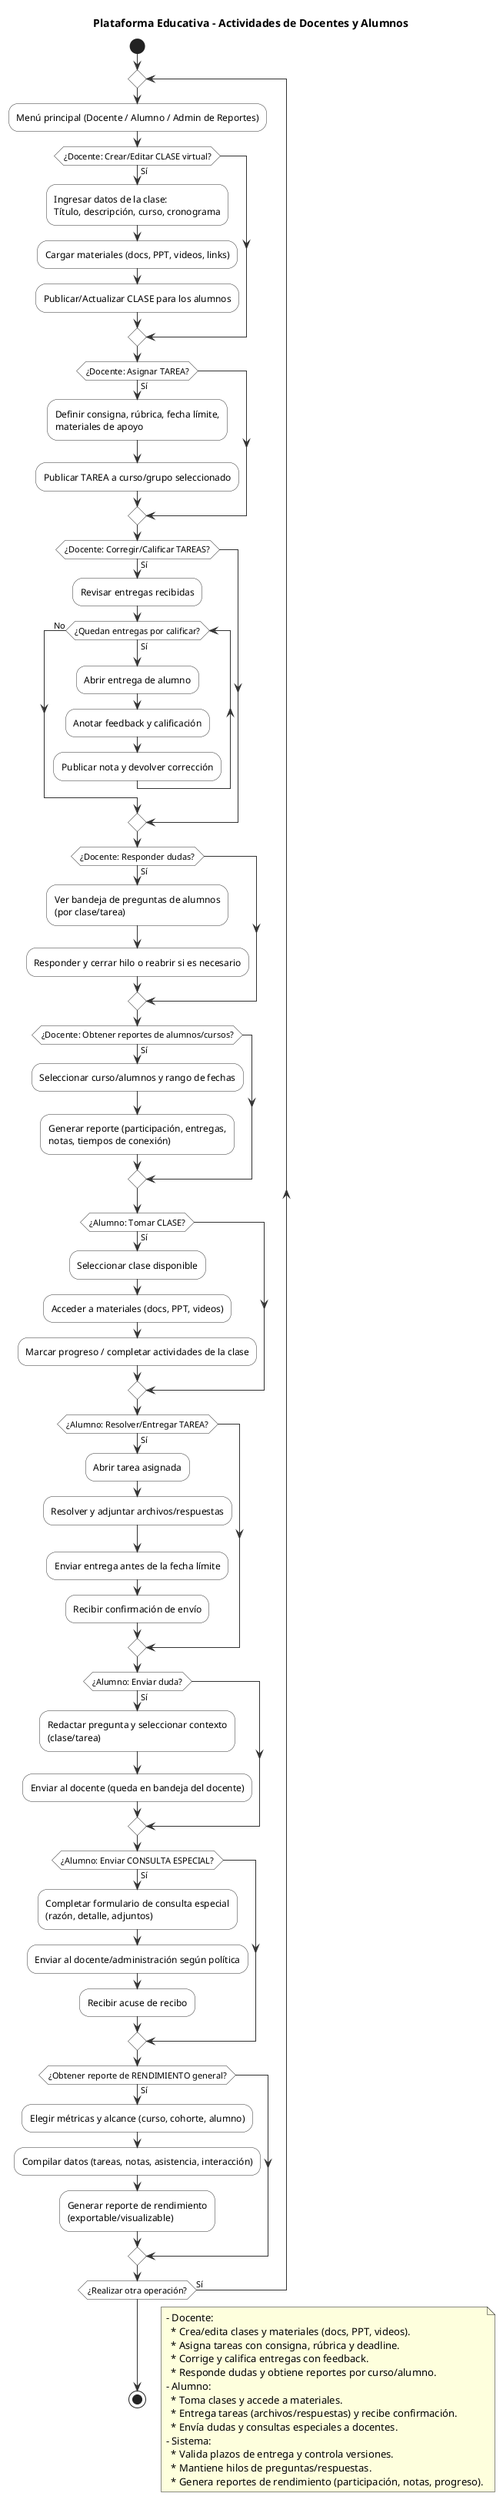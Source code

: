 @startuml
title Plataforma Educativa - Actividades de Docentes y Alumnos

skinparam activity {
  BackgroundColor #ffffff
  BorderColor #333333
  ArrowColor #333333
}
skinparam shadowing false

start

repeat
:Menú principal (Docente / Alumno / Admin de Reportes);

' =======================
' DOCENTE: Gestión de Clases
' =======================
if (¿Docente: Crear/Editar CLASE virtual?) then (Sí)
  :Ingresar datos de la clase:\nTítulo, descripción, curso, cronograma;
  :Cargar materiales (docs, PPT, videos, links);
  :Publicar/Actualizar CLASE para los alumnos;
endif

' =======================
' DOCENTE: Tareas
' =======================
if (¿Docente: Asignar TAREA?) then (Sí)
  :Definir consigna, rúbrica, fecha límite,\nmateriales de apoyo;
  :Publicar TAREA a curso/grupo seleccionado;
endif

if (¿Docente: Corregir/Calificar TAREAS?) then (Sí)
  :Revisar entregas recibidas;
  while (¿Quedan entregas por calificar?) is (Sí)
    :Abrir entrega de alumno;
    :Anotar feedback y calificación;
    :Publicar nota y devolver corrección;
  endwhile (No)
endif

' =======================
' DOCENTE: Dudas y Reportes
' =======================
if (¿Docente: Responder dudas?) then (Sí)
  :Ver bandeja de preguntas de alumnos\n(por clase/tarea);
  :Responder y cerrar hilo o reabrir si es necesario;
endif

if (¿Docente: Obtener reportes de alumnos/cursos?) then (Sí)
  :Seleccionar curso/alumnos y rango de fechas;
  :Generar reporte (participación, entregas,\nnotas, tiempos de conexión);
endif

' =======================
' ALUMNO: Clases y Tareas
' =======================
if (¿Alumno: Tomar CLASE?) then (Sí)
  :Seleccionar clase disponible;
  :Acceder a materiales (docs, PPT, videos);
  :Marcar progreso / completar actividades de la clase;
endif

if (¿Alumno: Resolver/Entregar TAREA?) then (Sí)
  :Abrir tarea asignada;
  :Resolver y adjuntar archivos/respuestas;
  :Enviar entrega antes de la fecha límite;
  :Recibir confirmación de envío;
endif

' =======================
' ALUMNO: Dudas y Consultas Especiales
' =======================
if (¿Alumno: Enviar duda?) then (Sí)
  :Redactar pregunta y seleccionar contexto\n(clase/tarea);
  :Enviar al docente (queda en bandeja del docente);
endif

if (¿Alumno: Enviar CONSULTA ESPECIAL?) then (Sí)
  :Completar formulario de consulta especial\n(razón, detalle, adjuntos);
  :Enviar al docente/administración según política;
  :Recibir acuse de recibo;
endif

' =======================
' REPORTE DE RENDIMIENTO (Sistema/Admin)
' =======================
if (¿Obtener reporte de RENDIMIENTO general?) then (Sí)
  :Elegir métricas y alcance (curso, cohorte, alumno);
  :Compilar datos (tareas, notas, asistencia, interacción);
  :Generar reporte de rendimiento\n(exportable/visualizable);
endif

repeat while (¿Realizar otra operación?) is (Sí)

stop

' =======================
' Notas / Reglas
' =======================
floating note right
- Docente:
  * Crea/edita clases y materiales (docs, PPT, videos).
  * Asigna tareas con consigna, rúbrica y deadline.
  * Corrige y califica entregas con feedback.
  * Responde dudas y obtiene reportes por curso/alumno.
- Alumno:
  * Toma clases y accede a materiales.
  * Entrega tareas (archivos/respuestas) y recibe confirmación.
  * Envía dudas y consultas especiales a docentes.
- Sistema:
  * Valida plazos de entrega y controla versiones.
  * Mantiene hilos de preguntas/respuestas.
  * Genera reportes de rendimiento (participación, notas, progreso).
end note

@enduml
